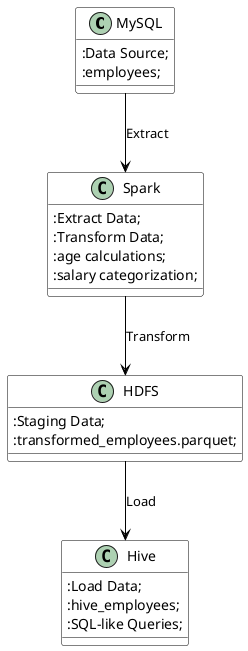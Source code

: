 @startuml
!define RECTANGLE class

skinparam class {
    BackgroundColor White
    BorderColor Black
    ArrowColor Black
}

RECTANGLE MySQL {
    :Data Source;
    :employees;
}

RECTANGLE Spark {
    :Extract Data;
    :Transform Data;
    :age calculations;
    :salary categorization;
}

RECTANGLE HDFS {
    :Staging Data;
    :transformed_employees.parquet;
}

RECTANGLE Hive {
    :Load Data;
    :hive_employees;
    :SQL-like Queries;
}

MySQL -down-> Spark : Extract
Spark -down-> HDFS : Transform
HDFS -down-> Hive : Load

@enduml